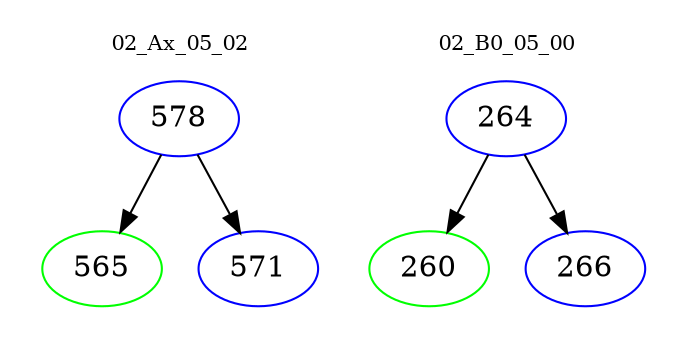 digraph{
subgraph cluster_0 {
color = white
label = "02_Ax_05_02";
fontsize=10;
T0_578 [label="578", color="blue"]
T0_578 -> T0_565 [color="black"]
T0_565 [label="565", color="green"]
T0_578 -> T0_571 [color="black"]
T0_571 [label="571", color="blue"]
}
subgraph cluster_1 {
color = white
label = "02_B0_05_00";
fontsize=10;
T1_264 [label="264", color="blue"]
T1_264 -> T1_260 [color="black"]
T1_260 [label="260", color="green"]
T1_264 -> T1_266 [color="black"]
T1_266 [label="266", color="blue"]
}
}
